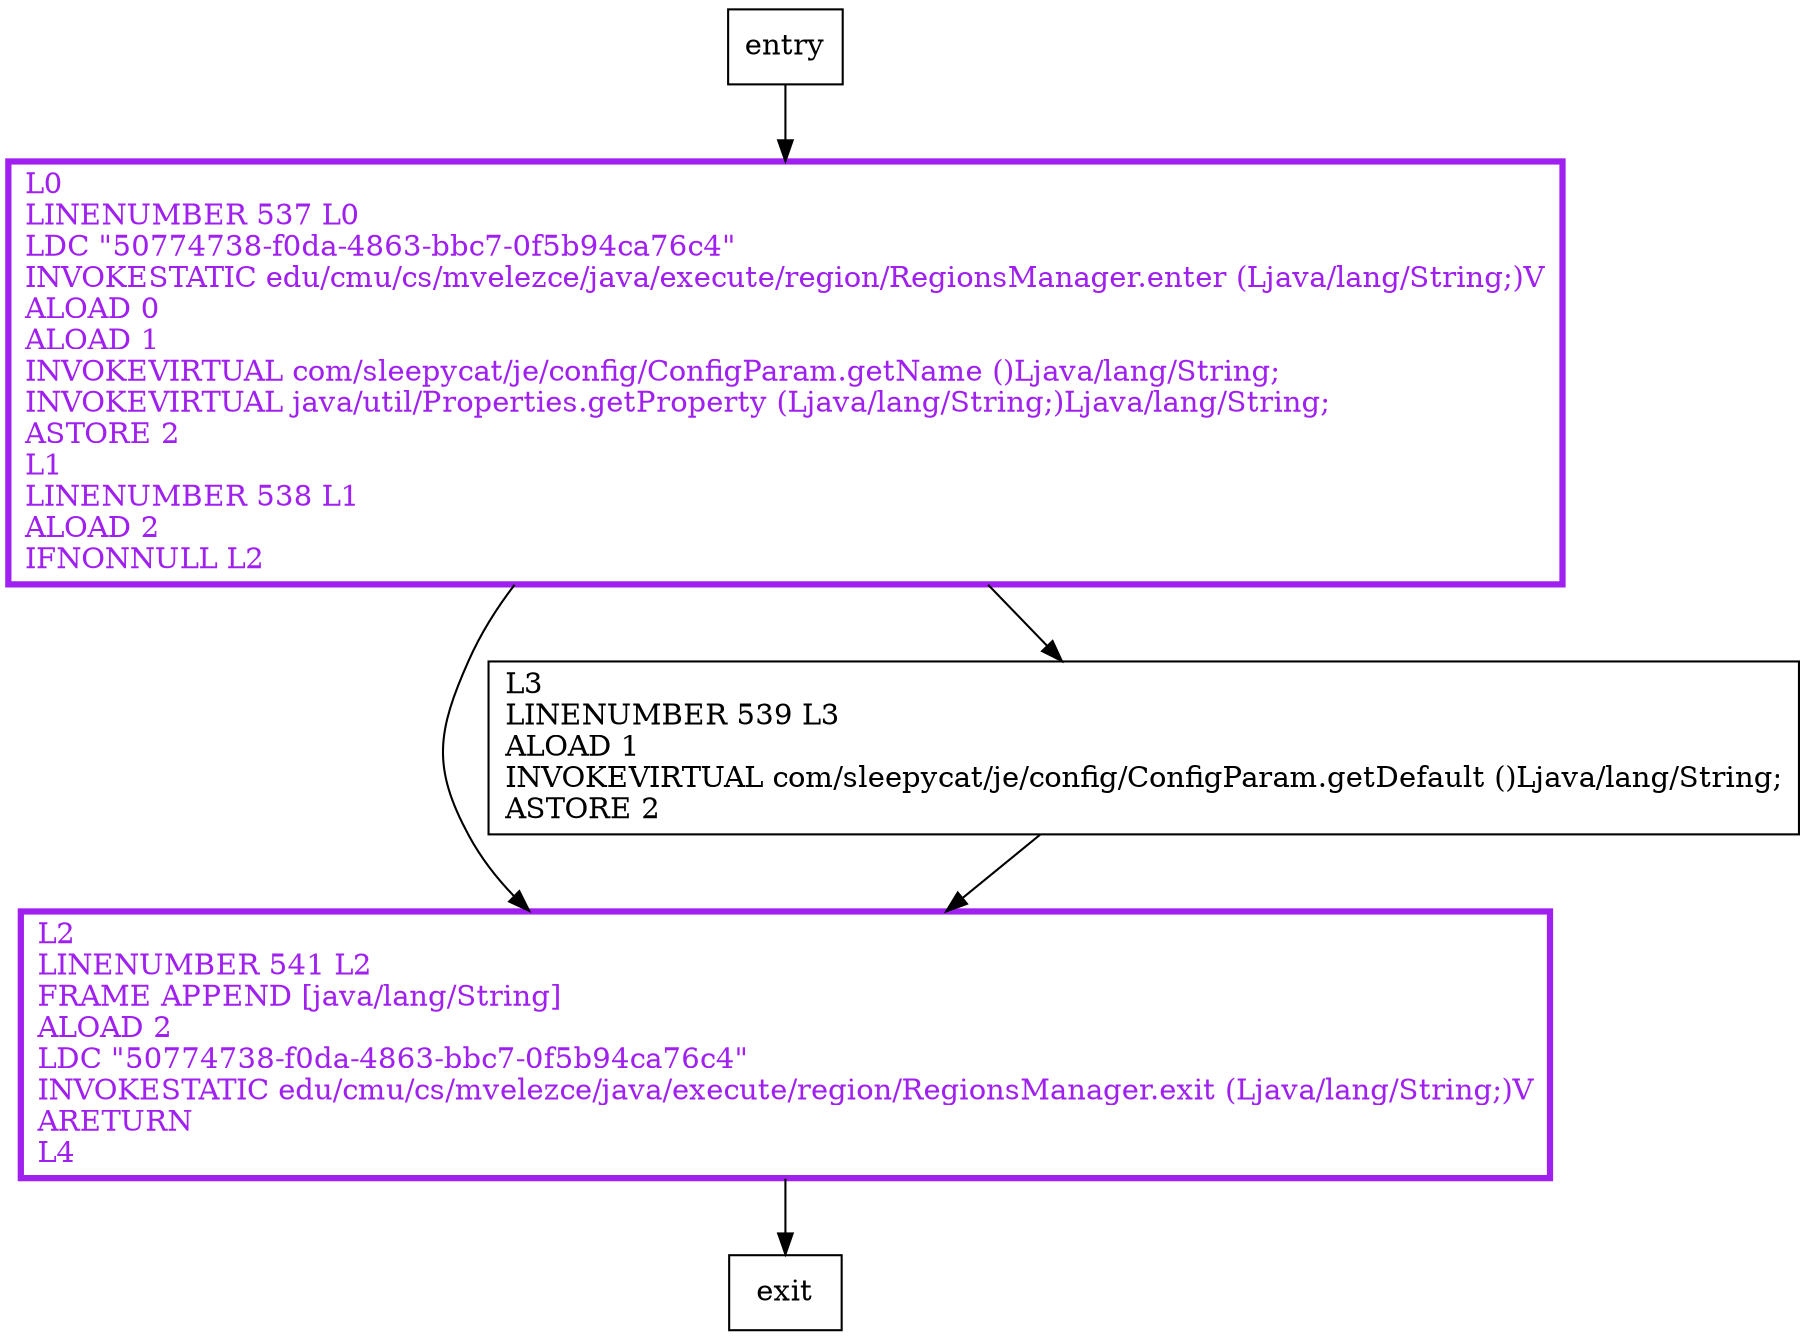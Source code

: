 digraph getVal {
node [shape=record];
1962000793 [label="L2\lLINENUMBER 541 L2\lFRAME APPEND [java/lang/String]\lALOAD 2\lLDC \"50774738-f0da-4863-bbc7-0f5b94ca76c4\"\lINVOKESTATIC edu/cmu/cs/mvelezce/java/execute/region/RegionsManager.exit (Ljava/lang/String;)V\lARETURN\lL4\l"];
1108889743 [label="L0\lLINENUMBER 537 L0\lLDC \"50774738-f0da-4863-bbc7-0f5b94ca76c4\"\lINVOKESTATIC edu/cmu/cs/mvelezce/java/execute/region/RegionsManager.enter (Ljava/lang/String;)V\lALOAD 0\lALOAD 1\lINVOKEVIRTUAL com/sleepycat/je/config/ConfigParam.getName ()Ljava/lang/String;\lINVOKEVIRTUAL java/util/Properties.getProperty (Ljava/lang/String;)Ljava/lang/String;\lASTORE 2\lL1\lLINENUMBER 538 L1\lALOAD 2\lIFNONNULL L2\l"];
1931240668 [label="L3\lLINENUMBER 539 L3\lALOAD 1\lINVOKEVIRTUAL com/sleepycat/je/config/ConfigParam.getDefault ()Ljava/lang/String;\lASTORE 2\l"];
entry;
exit;
entry -> 1108889743
1962000793 -> exit
1108889743 -> 1962000793
1108889743 -> 1931240668
1931240668 -> 1962000793
1962000793[fontcolor="purple", penwidth=3, color="purple"];
1108889743[fontcolor="purple", penwidth=3, color="purple"];
}
